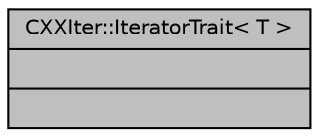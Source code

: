 digraph "CXXIter::IteratorTrait&lt; T &gt;"
{
 // INTERACTIVE_SVG=YES
 // LATEX_PDF_SIZE
  bgcolor="transparent";
  edge [fontname="Helvetica",fontsize="10",labelfontname="Helvetica",labelfontsize="10"];
  node [fontname="Helvetica",fontsize="10",shape=record];
  Node1 [label="{CXXIter::IteratorTrait\< T \>\n||}",height=0.2,width=0.4,color="black", fillcolor="grey75", style="filled", fontcolor="black",tooltip=" "];
}
